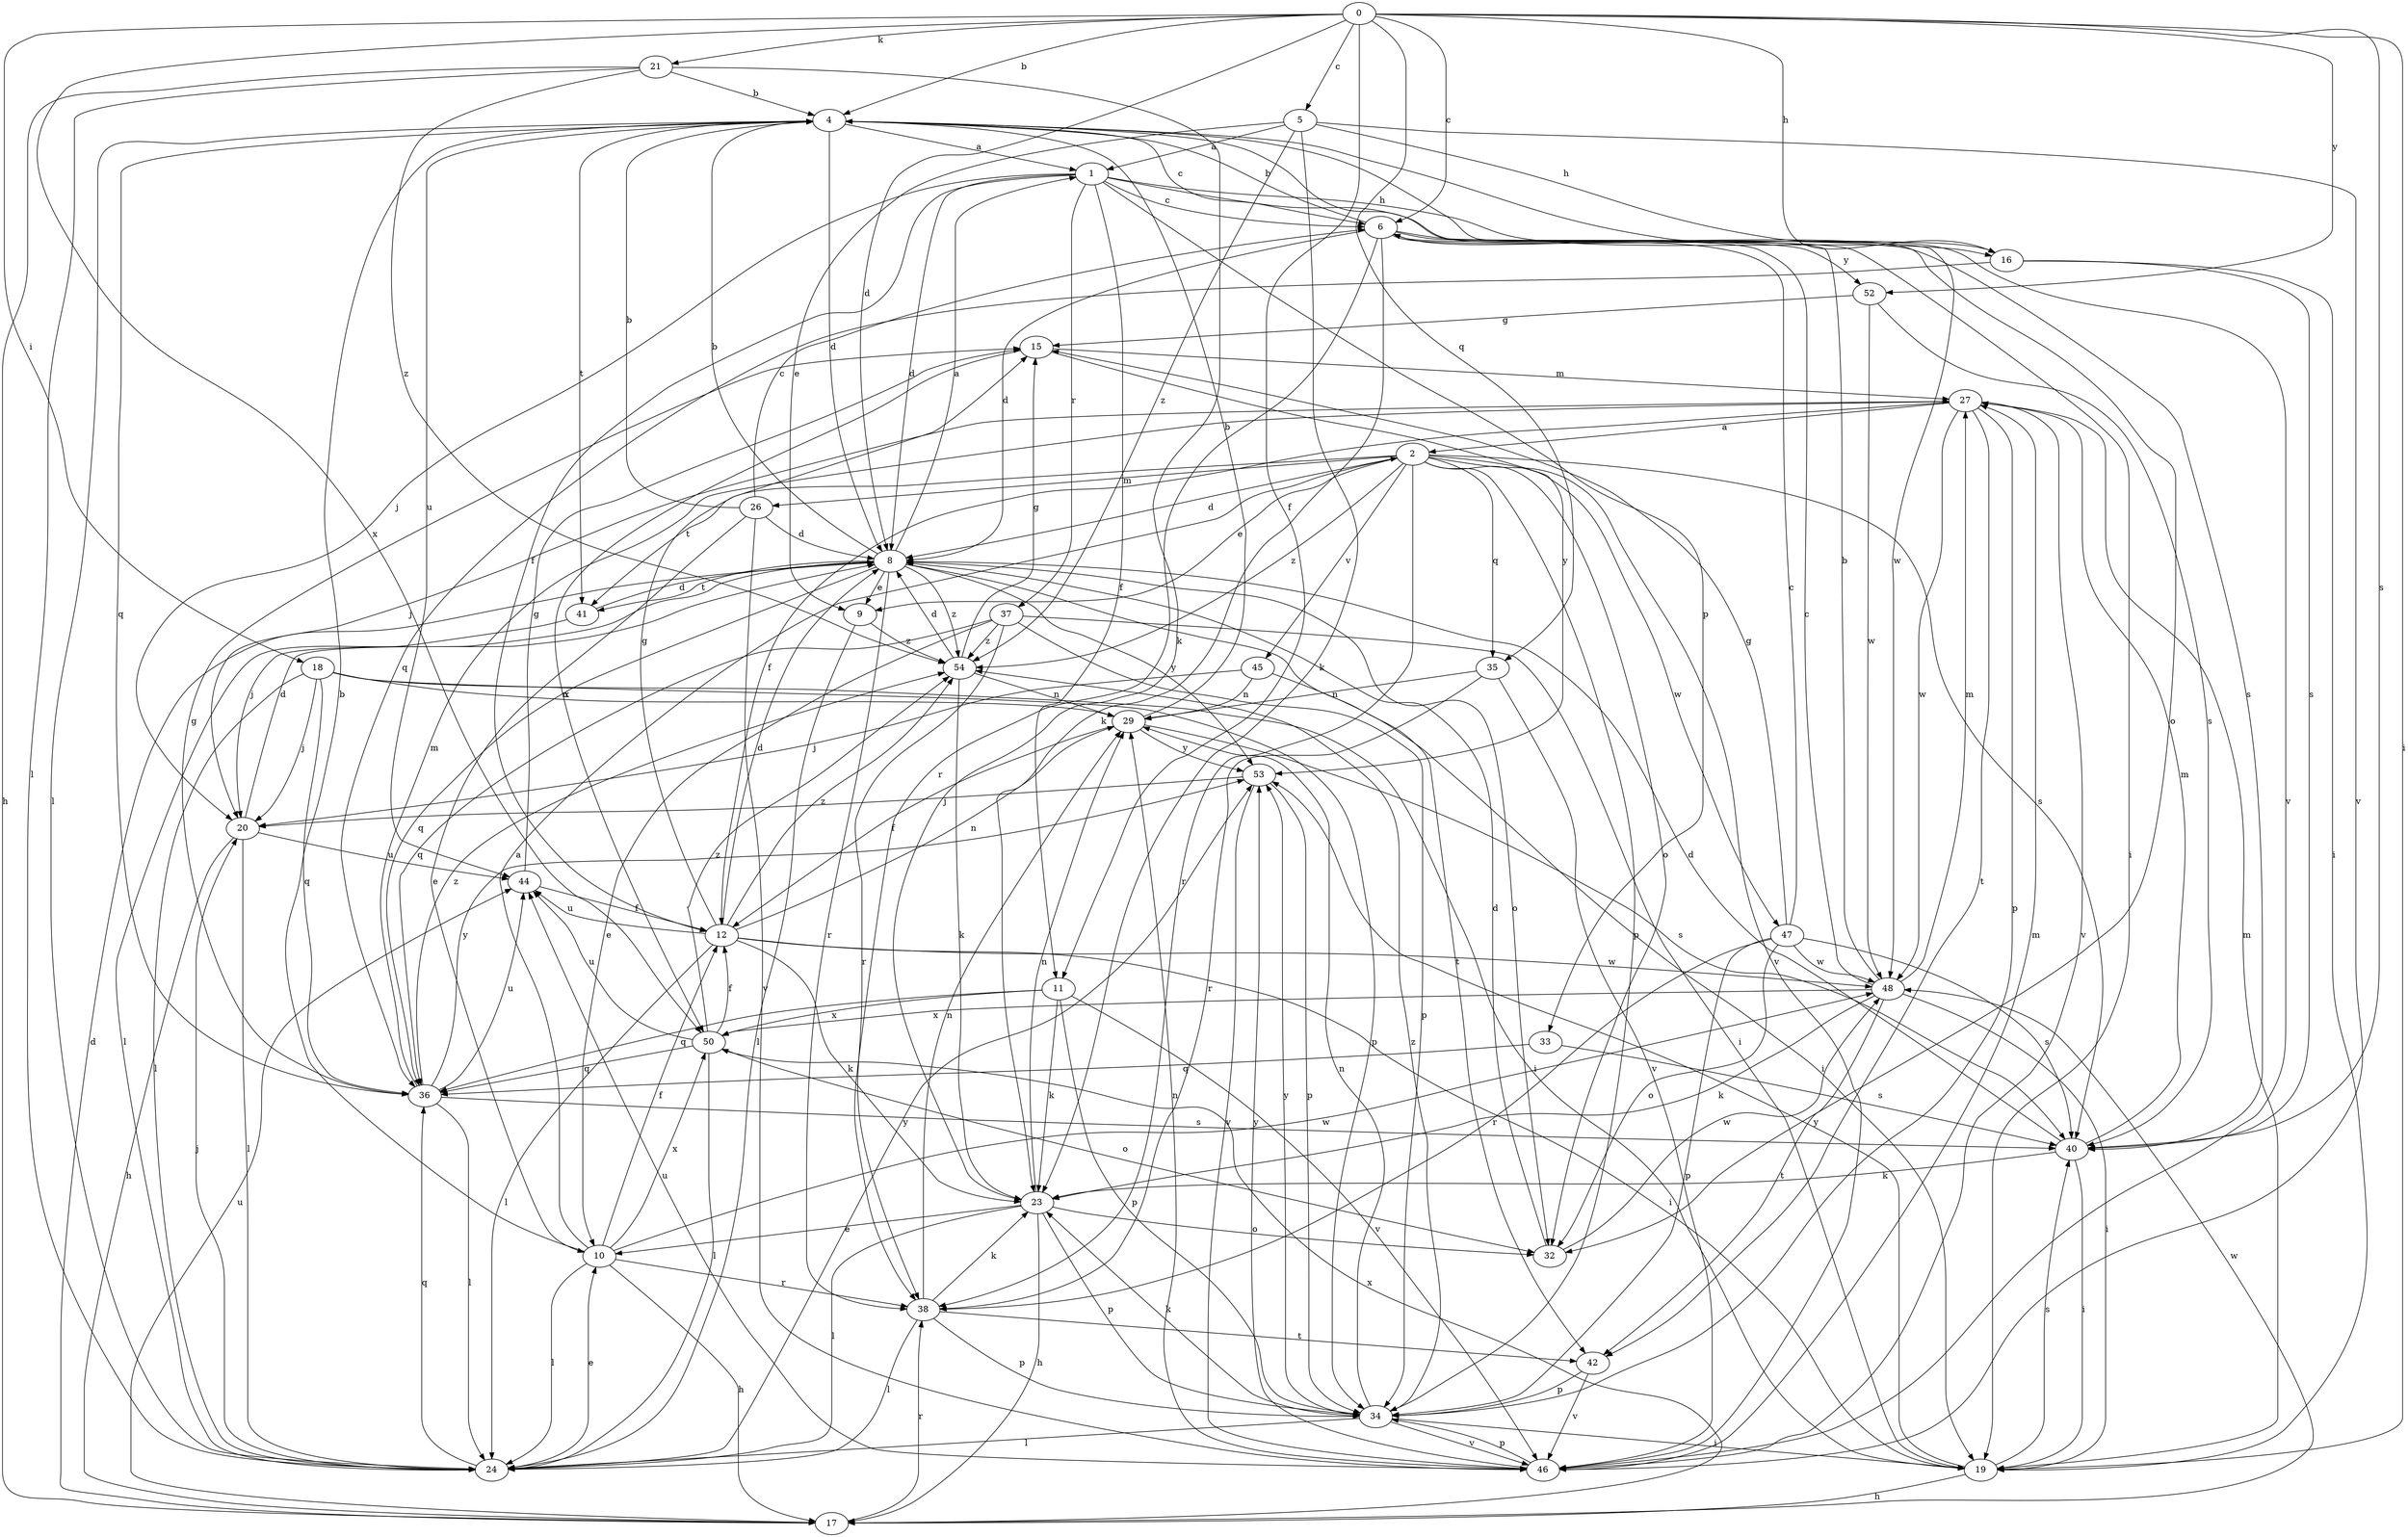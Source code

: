 strict digraph  {
0;
1;
2;
4;
5;
6;
8;
9;
10;
11;
12;
15;
16;
17;
18;
19;
20;
21;
23;
24;
26;
27;
29;
32;
33;
34;
35;
36;
37;
38;
40;
41;
42;
44;
45;
46;
47;
48;
50;
52;
53;
54;
0 -> 4  [label=b];
0 -> 5  [label=c];
0 -> 6  [label=c];
0 -> 8  [label=d];
0 -> 11  [label=f];
0 -> 16  [label=h];
0 -> 18  [label=i];
0 -> 19  [label=i];
0 -> 21  [label=k];
0 -> 35  [label=q];
0 -> 40  [label=s];
0 -> 50  [label=x];
0 -> 52  [label=y];
1 -> 6  [label=c];
1 -> 8  [label=d];
1 -> 11  [label=f];
1 -> 12  [label=f];
1 -> 16  [label=h];
1 -> 20  [label=j];
1 -> 32  [label=o];
1 -> 33  [label=p];
1 -> 37  [label=r];
2 -> 8  [label=d];
2 -> 9  [label=e];
2 -> 26  [label=m];
2 -> 32  [label=o];
2 -> 34  [label=p];
2 -> 35  [label=q];
2 -> 38  [label=r];
2 -> 40  [label=s];
2 -> 41  [label=t];
2 -> 45  [label=v];
2 -> 46  [label=v];
2 -> 47  [label=w];
2 -> 54  [label=z];
4 -> 1  [label=a];
4 -> 6  [label=c];
4 -> 8  [label=d];
4 -> 24  [label=l];
4 -> 36  [label=q];
4 -> 41  [label=t];
4 -> 44  [label=u];
4 -> 46  [label=v];
4 -> 48  [label=w];
5 -> 1  [label=a];
5 -> 9  [label=e];
5 -> 16  [label=h];
5 -> 23  [label=k];
5 -> 46  [label=v];
5 -> 54  [label=z];
6 -> 4  [label=b];
6 -> 8  [label=d];
6 -> 19  [label=i];
6 -> 23  [label=k];
6 -> 38  [label=r];
6 -> 40  [label=s];
6 -> 52  [label=y];
8 -> 1  [label=a];
8 -> 4  [label=b];
8 -> 9  [label=e];
8 -> 20  [label=j];
8 -> 32  [label=o];
8 -> 36  [label=q];
8 -> 38  [label=r];
8 -> 41  [label=t];
8 -> 42  [label=t];
8 -> 53  [label=y];
8 -> 54  [label=z];
9 -> 24  [label=l];
9 -> 54  [label=z];
10 -> 2  [label=a];
10 -> 4  [label=b];
10 -> 12  [label=f];
10 -> 17  [label=h];
10 -> 24  [label=l];
10 -> 38  [label=r];
10 -> 48  [label=w];
10 -> 50  [label=x];
11 -> 23  [label=k];
11 -> 34  [label=p];
11 -> 36  [label=q];
11 -> 46  [label=v];
11 -> 50  [label=x];
12 -> 8  [label=d];
12 -> 15  [label=g];
12 -> 19  [label=i];
12 -> 23  [label=k];
12 -> 24  [label=l];
12 -> 29  [label=n];
12 -> 44  [label=u];
12 -> 48  [label=w];
12 -> 54  [label=z];
15 -> 27  [label=m];
15 -> 50  [label=x];
15 -> 53  [label=y];
16 -> 19  [label=i];
16 -> 36  [label=q];
16 -> 40  [label=s];
17 -> 8  [label=d];
17 -> 38  [label=r];
17 -> 44  [label=u];
17 -> 48  [label=w];
17 -> 50  [label=x];
18 -> 19  [label=i];
18 -> 20  [label=j];
18 -> 24  [label=l];
18 -> 29  [label=n];
18 -> 34  [label=p];
18 -> 36  [label=q];
19 -> 17  [label=h];
19 -> 27  [label=m];
19 -> 40  [label=s];
19 -> 53  [label=y];
20 -> 8  [label=d];
20 -> 17  [label=h];
20 -> 24  [label=l];
20 -> 44  [label=u];
21 -> 4  [label=b];
21 -> 17  [label=h];
21 -> 23  [label=k];
21 -> 24  [label=l];
21 -> 54  [label=z];
23 -> 10  [label=e];
23 -> 17  [label=h];
23 -> 24  [label=l];
23 -> 29  [label=n];
23 -> 32  [label=o];
23 -> 34  [label=p];
24 -> 10  [label=e];
24 -> 20  [label=j];
24 -> 36  [label=q];
24 -> 53  [label=y];
26 -> 4  [label=b];
26 -> 6  [label=c];
26 -> 8  [label=d];
26 -> 10  [label=e];
26 -> 46  [label=v];
27 -> 2  [label=a];
27 -> 12  [label=f];
27 -> 20  [label=j];
27 -> 34  [label=p];
27 -> 42  [label=t];
27 -> 46  [label=v];
27 -> 48  [label=w];
29 -> 4  [label=b];
29 -> 12  [label=f];
29 -> 40  [label=s];
29 -> 53  [label=y];
32 -> 8  [label=d];
32 -> 48  [label=w];
33 -> 36  [label=q];
33 -> 40  [label=s];
34 -> 19  [label=i];
34 -> 23  [label=k];
34 -> 24  [label=l];
34 -> 29  [label=n];
34 -> 46  [label=v];
34 -> 53  [label=y];
34 -> 54  [label=z];
35 -> 29  [label=n];
35 -> 38  [label=r];
35 -> 46  [label=v];
36 -> 15  [label=g];
36 -> 24  [label=l];
36 -> 27  [label=m];
36 -> 40  [label=s];
36 -> 44  [label=u];
36 -> 53  [label=y];
36 -> 54  [label=z];
37 -> 10  [label=e];
37 -> 19  [label=i];
37 -> 34  [label=p];
37 -> 36  [label=q];
37 -> 38  [label=r];
37 -> 54  [label=z];
38 -> 23  [label=k];
38 -> 24  [label=l];
38 -> 29  [label=n];
38 -> 34  [label=p];
38 -> 42  [label=t];
40 -> 8  [label=d];
40 -> 19  [label=i];
40 -> 23  [label=k];
40 -> 27  [label=m];
41 -> 8  [label=d];
41 -> 24  [label=l];
42 -> 34  [label=p];
42 -> 46  [label=v];
44 -> 12  [label=f];
44 -> 15  [label=g];
45 -> 19  [label=i];
45 -> 20  [label=j];
45 -> 29  [label=n];
46 -> 27  [label=m];
46 -> 29  [label=n];
46 -> 34  [label=p];
46 -> 44  [label=u];
46 -> 53  [label=y];
47 -> 6  [label=c];
47 -> 15  [label=g];
47 -> 32  [label=o];
47 -> 34  [label=p];
47 -> 38  [label=r];
47 -> 40  [label=s];
47 -> 48  [label=w];
48 -> 4  [label=b];
48 -> 6  [label=c];
48 -> 19  [label=i];
48 -> 23  [label=k];
48 -> 27  [label=m];
48 -> 42  [label=t];
48 -> 50  [label=x];
50 -> 12  [label=f];
50 -> 24  [label=l];
50 -> 32  [label=o];
50 -> 36  [label=q];
50 -> 44  [label=u];
50 -> 54  [label=z];
52 -> 15  [label=g];
52 -> 40  [label=s];
52 -> 48  [label=w];
53 -> 20  [label=j];
53 -> 34  [label=p];
53 -> 46  [label=v];
54 -> 8  [label=d];
54 -> 15  [label=g];
54 -> 23  [label=k];
54 -> 29  [label=n];
}
